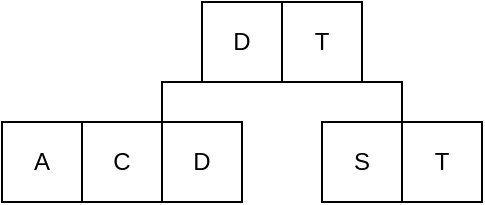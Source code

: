 <mxfile version="13.9.9" type="github">
  <diagram id="nN7OSkBMJpcFrZvUANUn" name="Page-1">
    <mxGraphModel dx="1422" dy="762" grid="1" gridSize="10" guides="1" tooltips="1" connect="1" arrows="1" fold="1" page="1" pageScale="1" pageWidth="850" pageHeight="1100" math="0" shadow="0">
      <root>
        <mxCell id="0" />
        <mxCell id="1" parent="0" />
        <mxCell id="rpautWCwEuh00-_JtCUM-2" value="D" style="whiteSpace=wrap;html=1;align=center;" vertex="1" parent="1">
          <mxGeometry x="200" y="160" width="40" height="40" as="geometry" />
        </mxCell>
        <mxCell id="rpautWCwEuh00-_JtCUM-5" value="S" style="whiteSpace=wrap;html=1;align=center;" vertex="1" parent="1">
          <mxGeometry x="280" y="160" width="40" height="40" as="geometry" />
        </mxCell>
        <mxCell id="rpautWCwEuh00-_JtCUM-12" style="edgeStyle=orthogonalEdgeStyle;rounded=0;orthogonalLoop=1;jettySize=auto;html=1;exitX=0;exitY=1;exitDx=0;exitDy=0;entryX=0;entryY=0;entryDx=0;entryDy=0;endArrow=none;endFill=0;" edge="1" parent="1" source="rpautWCwEuh00-_JtCUM-7" target="rpautWCwEuh00-_JtCUM-2">
          <mxGeometry relative="1" as="geometry" />
        </mxCell>
        <mxCell id="rpautWCwEuh00-_JtCUM-7" value="D" style="whiteSpace=wrap;html=1;align=center;" vertex="1" parent="1">
          <mxGeometry x="220" y="100" width="40" height="40" as="geometry" />
        </mxCell>
        <mxCell id="rpautWCwEuh00-_JtCUM-8" value="T" style="whiteSpace=wrap;html=1;align=center;" vertex="1" parent="1">
          <mxGeometry x="320" y="160" width="40" height="40" as="geometry" />
        </mxCell>
        <mxCell id="rpautWCwEuh00-_JtCUM-9" value="C" style="whiteSpace=wrap;html=1;align=center;" vertex="1" parent="1">
          <mxGeometry x="160" y="160" width="40" height="40" as="geometry" />
        </mxCell>
        <mxCell id="rpautWCwEuh00-_JtCUM-10" value="A" style="whiteSpace=wrap;html=1;align=center;" vertex="1" parent="1">
          <mxGeometry x="120" y="160" width="40" height="40" as="geometry" />
        </mxCell>
        <mxCell id="rpautWCwEuh00-_JtCUM-13" style="edgeStyle=orthogonalEdgeStyle;rounded=0;orthogonalLoop=1;jettySize=auto;html=1;exitX=1;exitY=1;exitDx=0;exitDy=0;entryX=0;entryY=0;entryDx=0;entryDy=0;endArrow=none;endFill=0;" edge="1" parent="1" source="rpautWCwEuh00-_JtCUM-11" target="rpautWCwEuh00-_JtCUM-8">
          <mxGeometry relative="1" as="geometry" />
        </mxCell>
        <mxCell id="rpautWCwEuh00-_JtCUM-11" value="T" style="whiteSpace=wrap;html=1;align=center;" vertex="1" parent="1">
          <mxGeometry x="260" y="100" width="40" height="40" as="geometry" />
        </mxCell>
      </root>
    </mxGraphModel>
  </diagram>
</mxfile>
